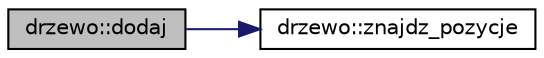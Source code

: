 digraph G
{
  edge [fontname="Helvetica",fontsize="10",labelfontname="Helvetica",labelfontsize="10"];
  node [fontname="Helvetica",fontsize="10",shape=record];
  rankdir="LR";
  Node1 [label="drzewo::dodaj",height=0.2,width=0.4,color="black", fillcolor="grey75", style="filled" fontcolor="black"];
  Node1 -> Node2 [color="midnightblue",fontsize="10",style="solid",fontname="Helvetica"];
  Node2 [label="drzewo::znajdz_pozycje",height=0.2,width=0.4,color="black", fillcolor="white", style="filled",URL="$classdrzewo.html#a6d9e915e396703e1660737e8c53ba563",tooltip="funkcja znajduje element w drzewie po ktorym nalezy wstawic element nowy."];
}
